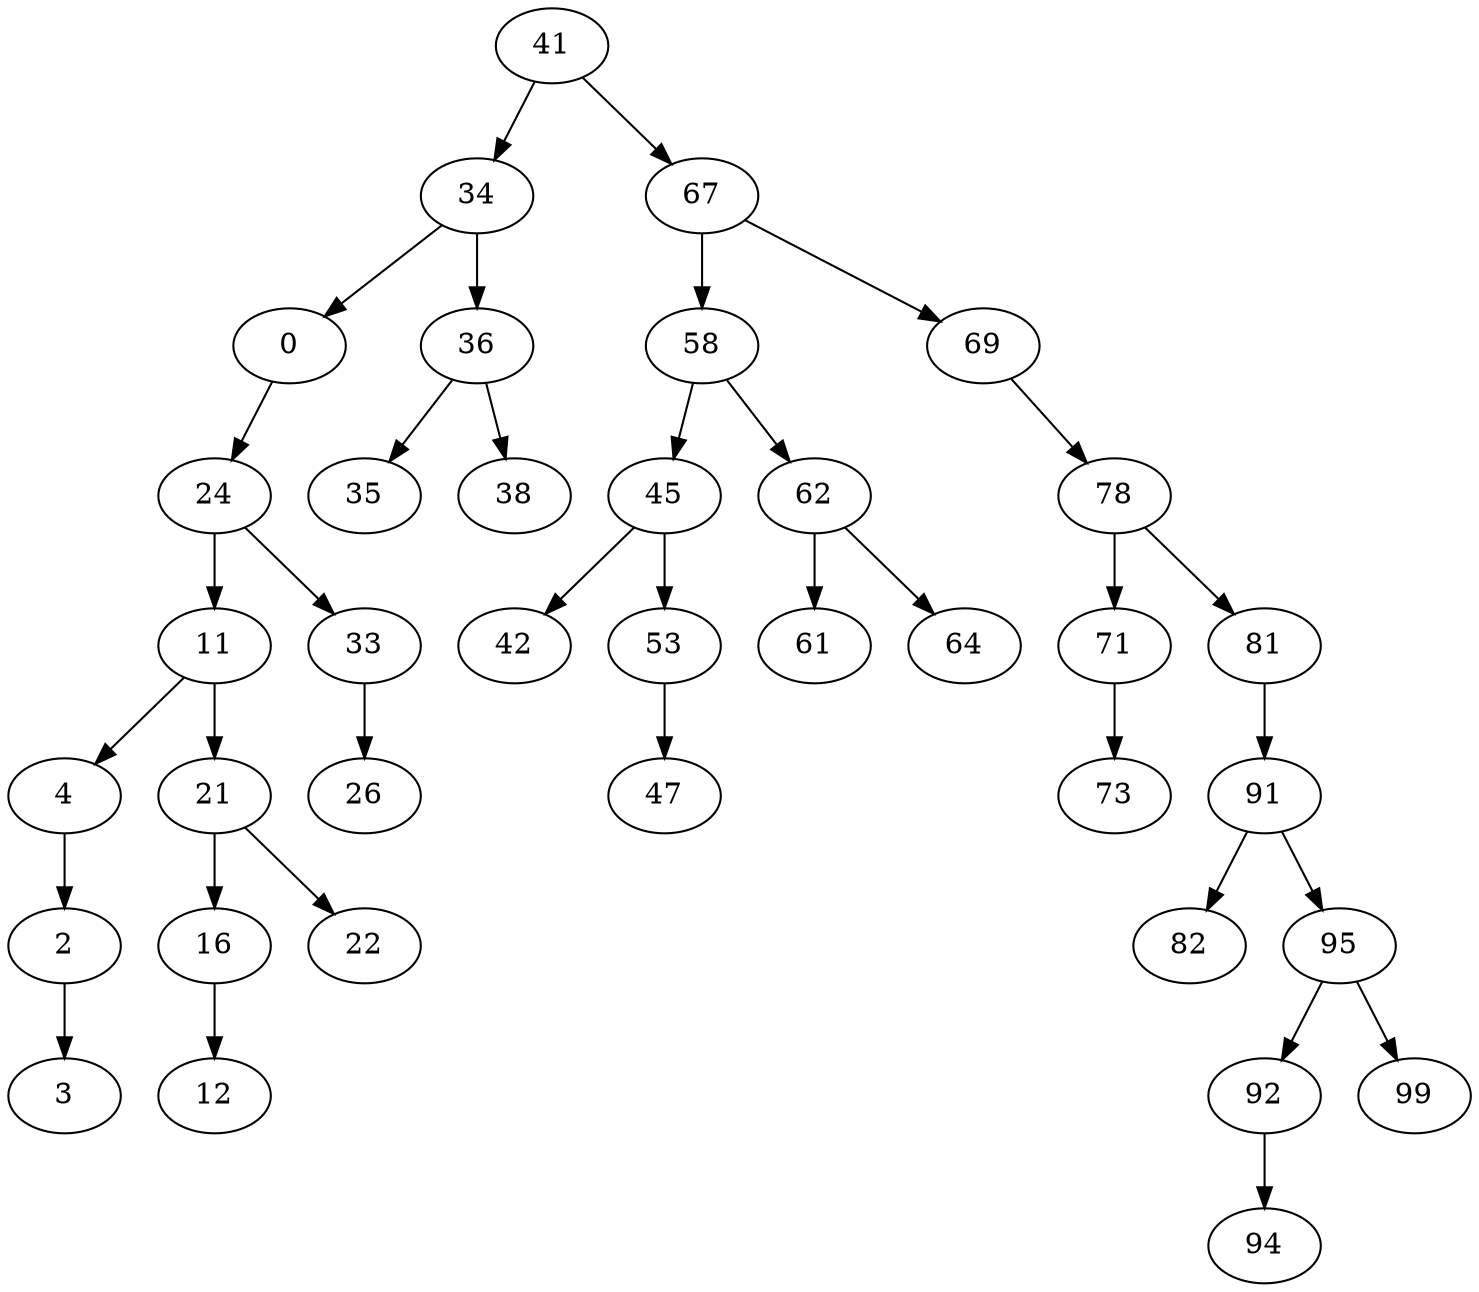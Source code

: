 digraph Tree {
	41 -> 34
	34 -> 0
	0 -> 24
	24 -> 11
	11 -> 4
	4 -> 2
	2 -> 3
	3
	11 -> 21
	21 -> 16
	16 -> 12
	12
	21 -> 22
	22
	24 -> 33
	33 -> 26
	26
	34 -> 36
	36 -> 35
	35
	36 -> 38
	38
	41 -> 67
	67 -> 58
	58 -> 45
	45 -> 42
	42
	45 -> 53
	53 -> 47
	47
	58 -> 62
	62 -> 61
	61
	62 -> 64
	64
	67 -> 69
	69 -> 78
	78 -> 71
	71 -> 73
	73
	78 -> 81
	81 -> 91
	91 -> 82
	82
	91 -> 95
	95 -> 92
	92 -> 94
	94
	95 -> 99
	99
}

